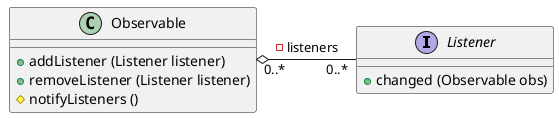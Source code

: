 @startuml
interface Listener {
    + changed (Observable obs)
}
class Observable {
    + addListener (Listener listener)
    + removeListener (Listener listener)
    # notifyListeners ()
}
Observable -[hidden]> Listener
Observable "0..*" o-- "0..*" Listener : - listeners
@enduml
